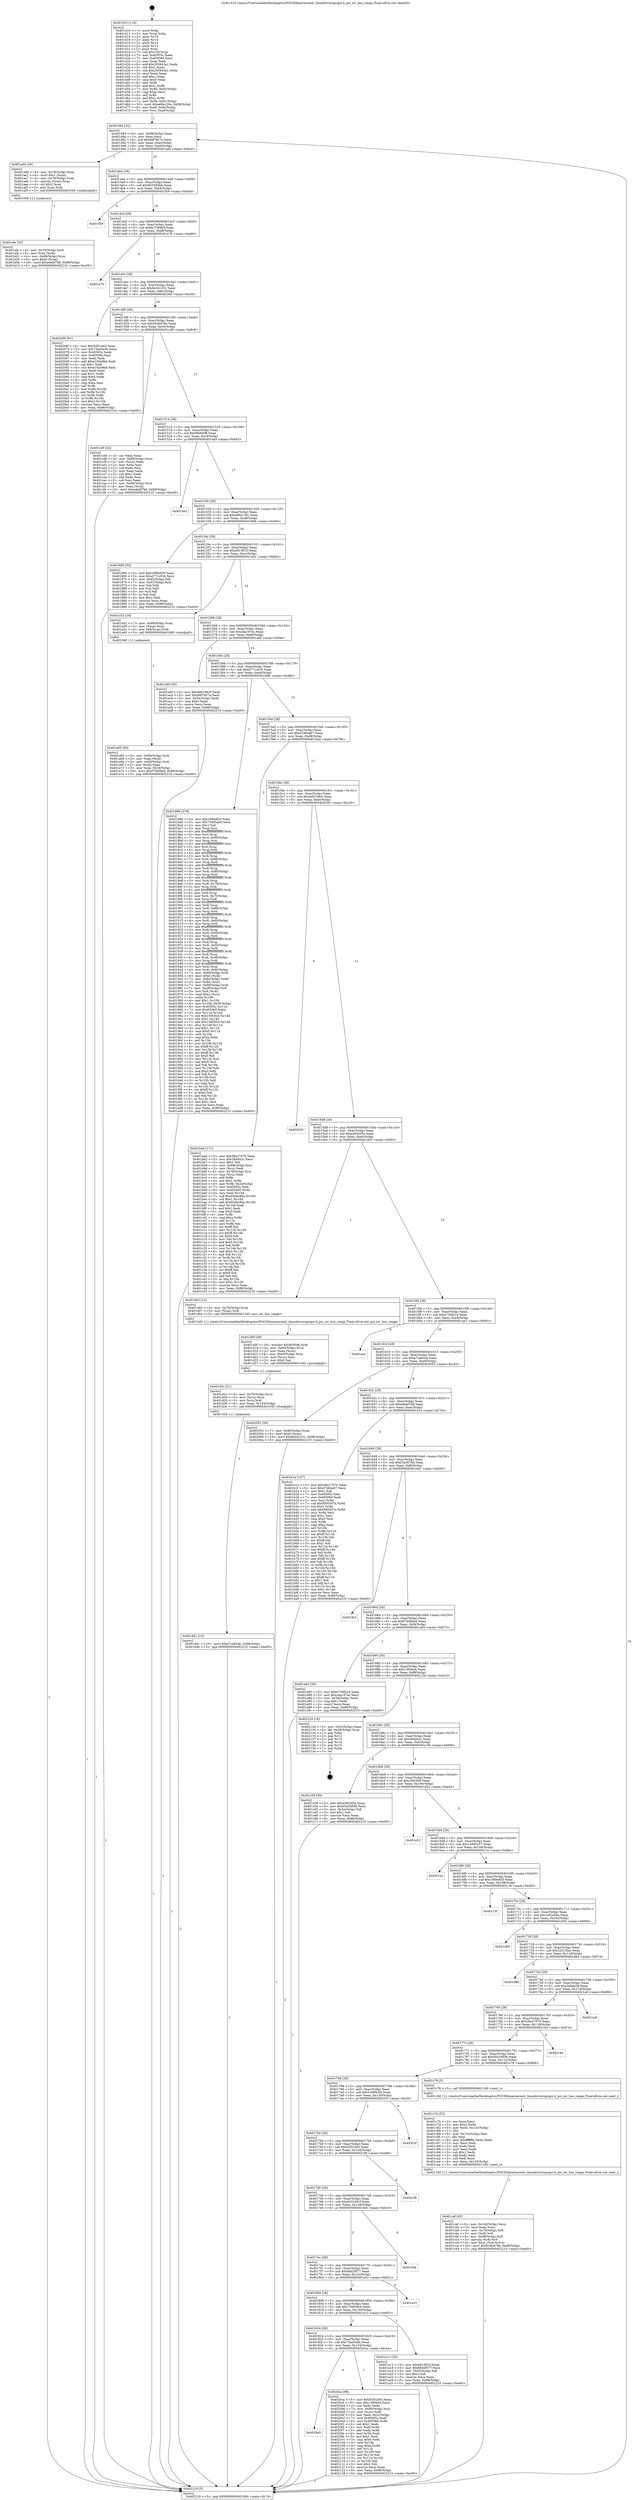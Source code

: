 digraph "0x401410" {
  label = "0x401410 (/mnt/c/Users/mathe/Desktop/tcc/POCII/binaries/extr_linuxdriverspcipci.h_pci_iov_bus_range_Final-ollvm.out::main(0))"
  labelloc = "t"
  node[shape=record]

  Entry [label="",width=0.3,height=0.3,shape=circle,fillcolor=black,style=filled]
  "0x401484" [label="{
     0x401484 [32]\l
     | [instrs]\l
     &nbsp;&nbsp;0x401484 \<+6\>: mov -0x98(%rbp),%eax\l
     &nbsp;&nbsp;0x40148a \<+2\>: mov %eax,%ecx\l
     &nbsp;&nbsp;0x40148c \<+6\>: sub $0x80f78c7a,%ecx\l
     &nbsp;&nbsp;0x401492 \<+6\>: mov %eax,-0xac(%rbp)\l
     &nbsp;&nbsp;0x401498 \<+6\>: mov %ecx,-0xb0(%rbp)\l
     &nbsp;&nbsp;0x40149e \<+6\>: je 0000000000401add \<main+0x6cd\>\l
  }"]
  "0x401add" [label="{
     0x401add [29]\l
     | [instrs]\l
     &nbsp;&nbsp;0x401add \<+4\>: mov -0x78(%rbp),%rax\l
     &nbsp;&nbsp;0x401ae1 \<+6\>: movl $0x1,(%rax)\l
     &nbsp;&nbsp;0x401ae7 \<+4\>: mov -0x78(%rbp),%rax\l
     &nbsp;&nbsp;0x401aeb \<+3\>: movslq (%rax),%rax\l
     &nbsp;&nbsp;0x401aee \<+4\>: shl $0x2,%rax\l
     &nbsp;&nbsp;0x401af2 \<+3\>: mov %rax,%rdi\l
     &nbsp;&nbsp;0x401af5 \<+5\>: call 0000000000401050 \<malloc@plt\>\l
     | [calls]\l
     &nbsp;&nbsp;0x401050 \{1\} (unknown)\l
  }"]
  "0x4014a4" [label="{
     0x4014a4 [28]\l
     | [instrs]\l
     &nbsp;&nbsp;0x4014a4 \<+5\>: jmp 00000000004014a9 \<main+0x99\>\l
     &nbsp;&nbsp;0x4014a9 \<+6\>: mov -0xac(%rbp),%eax\l
     &nbsp;&nbsp;0x4014af \<+5\>: sub $0x853493bb,%eax\l
     &nbsp;&nbsp;0x4014b4 \<+6\>: mov %eax,-0xb4(%rbp)\l
     &nbsp;&nbsp;0x4014ba \<+6\>: je 0000000000401f59 \<main+0xb49\>\l
  }"]
  Exit [label="",width=0.3,height=0.3,shape=circle,fillcolor=black,style=filled,peripheries=2]
  "0x401f59" [label="{
     0x401f59\l
  }", style=dashed]
  "0x4014c0" [label="{
     0x4014c0 [28]\l
     | [instrs]\l
     &nbsp;&nbsp;0x4014c0 \<+5\>: jmp 00000000004014c5 \<main+0xb5\>\l
     &nbsp;&nbsp;0x4014c5 \<+6\>: mov -0xac(%rbp),%eax\l
     &nbsp;&nbsp;0x4014cb \<+5\>: sub $0x8c7384b6,%eax\l
     &nbsp;&nbsp;0x4014d0 \<+6\>: mov %eax,-0xb8(%rbp)\l
     &nbsp;&nbsp;0x4014d6 \<+6\>: je 0000000000401e70 \<main+0xa60\>\l
  }"]
  "0x401840" [label="{
     0x401840\l
  }", style=dashed]
  "0x401e70" [label="{
     0x401e70\l
  }", style=dashed]
  "0x4014dc" [label="{
     0x4014dc [28]\l
     | [instrs]\l
     &nbsp;&nbsp;0x4014dc \<+5\>: jmp 00000000004014e1 \<main+0xd1\>\l
     &nbsp;&nbsp;0x4014e1 \<+6\>: mov -0xac(%rbp),%eax\l
     &nbsp;&nbsp;0x4014e7 \<+5\>: sub $0x8e341231,%eax\l
     &nbsp;&nbsp;0x4014ec \<+6\>: mov %eax,-0xbc(%rbp)\l
     &nbsp;&nbsp;0x4014f2 \<+6\>: je 000000000040206f \<main+0xc5f\>\l
  }"]
  "0x4020ca" [label="{
     0x4020ca [99]\l
     | [instrs]\l
     &nbsp;&nbsp;0x4020ca \<+5\>: mov $0x5cf31b63,%eax\l
     &nbsp;&nbsp;0x4020cf \<+5\>: mov $0x1300ee4,%ecx\l
     &nbsp;&nbsp;0x4020d4 \<+2\>: xor %edx,%edx\l
     &nbsp;&nbsp;0x4020d6 \<+7\>: mov -0x90(%rbp),%rsi\l
     &nbsp;&nbsp;0x4020dd \<+2\>: mov (%rsi),%edi\l
     &nbsp;&nbsp;0x4020df \<+3\>: mov %edi,-0x2c(%rbp)\l
     &nbsp;&nbsp;0x4020e2 \<+7\>: mov 0x40505c,%edi\l
     &nbsp;&nbsp;0x4020e9 \<+8\>: mov 0x405060,%r8d\l
     &nbsp;&nbsp;0x4020f1 \<+3\>: sub $0x1,%edx\l
     &nbsp;&nbsp;0x4020f4 \<+3\>: mov %edi,%r9d\l
     &nbsp;&nbsp;0x4020f7 \<+3\>: add %edx,%r9d\l
     &nbsp;&nbsp;0x4020fa \<+4\>: imul %r9d,%edi\l
     &nbsp;&nbsp;0x4020fe \<+3\>: and $0x1,%edi\l
     &nbsp;&nbsp;0x402101 \<+3\>: cmp $0x0,%edi\l
     &nbsp;&nbsp;0x402104 \<+4\>: sete %r10b\l
     &nbsp;&nbsp;0x402108 \<+4\>: cmp $0xa,%r8d\l
     &nbsp;&nbsp;0x40210c \<+4\>: setl %r11b\l
     &nbsp;&nbsp;0x402110 \<+3\>: mov %r10b,%bl\l
     &nbsp;&nbsp;0x402113 \<+3\>: and %r11b,%bl\l
     &nbsp;&nbsp;0x402116 \<+3\>: xor %r11b,%r10b\l
     &nbsp;&nbsp;0x402119 \<+3\>: or %r10b,%bl\l
     &nbsp;&nbsp;0x40211c \<+3\>: test $0x1,%bl\l
     &nbsp;&nbsp;0x40211f \<+3\>: cmovne %ecx,%eax\l
     &nbsp;&nbsp;0x402122 \<+6\>: mov %eax,-0x98(%rbp)\l
     &nbsp;&nbsp;0x402128 \<+5\>: jmp 0000000000402210 \<main+0xe00\>\l
  }"]
  "0x40206f" [label="{
     0x40206f [91]\l
     | [instrs]\l
     &nbsp;&nbsp;0x40206f \<+5\>: mov $0x5cf31b63,%eax\l
     &nbsp;&nbsp;0x402074 \<+5\>: mov $0x73ae5e4b,%ecx\l
     &nbsp;&nbsp;0x402079 \<+7\>: mov 0x40505c,%edx\l
     &nbsp;&nbsp;0x402080 \<+7\>: mov 0x405060,%esi\l
     &nbsp;&nbsp;0x402087 \<+2\>: mov %edx,%edi\l
     &nbsp;&nbsp;0x402089 \<+6\>: add $0xe192e9bb,%edi\l
     &nbsp;&nbsp;0x40208f \<+3\>: sub $0x1,%edi\l
     &nbsp;&nbsp;0x402092 \<+6\>: sub $0xe192e9bb,%edi\l
     &nbsp;&nbsp;0x402098 \<+3\>: imul %edi,%edx\l
     &nbsp;&nbsp;0x40209b \<+3\>: and $0x1,%edx\l
     &nbsp;&nbsp;0x40209e \<+3\>: cmp $0x0,%edx\l
     &nbsp;&nbsp;0x4020a1 \<+4\>: sete %r8b\l
     &nbsp;&nbsp;0x4020a5 \<+3\>: cmp $0xa,%esi\l
     &nbsp;&nbsp;0x4020a8 \<+4\>: setl %r9b\l
     &nbsp;&nbsp;0x4020ac \<+3\>: mov %r8b,%r10b\l
     &nbsp;&nbsp;0x4020af \<+3\>: and %r9b,%r10b\l
     &nbsp;&nbsp;0x4020b2 \<+3\>: xor %r9b,%r8b\l
     &nbsp;&nbsp;0x4020b5 \<+3\>: or %r8b,%r10b\l
     &nbsp;&nbsp;0x4020b8 \<+4\>: test $0x1,%r10b\l
     &nbsp;&nbsp;0x4020bc \<+3\>: cmovne %ecx,%eax\l
     &nbsp;&nbsp;0x4020bf \<+6\>: mov %eax,-0x98(%rbp)\l
     &nbsp;&nbsp;0x4020c5 \<+5\>: jmp 0000000000402210 \<main+0xe00\>\l
  }"]
  "0x4014f8" [label="{
     0x4014f8 [28]\l
     | [instrs]\l
     &nbsp;&nbsp;0x4014f8 \<+5\>: jmp 00000000004014fd \<main+0xed\>\l
     &nbsp;&nbsp;0x4014fd \<+6\>: mov -0xac(%rbp),%eax\l
     &nbsp;&nbsp;0x401503 \<+5\>: sub $0x934bd78a,%eax\l
     &nbsp;&nbsp;0x401508 \<+6\>: mov %eax,-0xc0(%rbp)\l
     &nbsp;&nbsp;0x40150e \<+6\>: je 0000000000401cd9 \<main+0x8c9\>\l
  }"]
  "0x401d41" [label="{
     0x401d41 [15]\l
     | [instrs]\l
     &nbsp;&nbsp;0x401d41 \<+10\>: movl $0xe7ca63ab,-0x98(%rbp)\l
     &nbsp;&nbsp;0x401d4b \<+5\>: jmp 0000000000402210 \<main+0xe00\>\l
  }"]
  "0x401cd9" [label="{
     0x401cd9 [42]\l
     | [instrs]\l
     &nbsp;&nbsp;0x401cd9 \<+2\>: xor %eax,%eax\l
     &nbsp;&nbsp;0x401cdb \<+4\>: mov -0x68(%rbp),%rcx\l
     &nbsp;&nbsp;0x401cdf \<+2\>: mov (%rcx),%edx\l
     &nbsp;&nbsp;0x401ce1 \<+2\>: mov %eax,%esi\l
     &nbsp;&nbsp;0x401ce3 \<+2\>: sub %edx,%esi\l
     &nbsp;&nbsp;0x401ce5 \<+2\>: mov %eax,%edx\l
     &nbsp;&nbsp;0x401ce7 \<+3\>: sub $0x1,%edx\l
     &nbsp;&nbsp;0x401cea \<+2\>: add %edx,%esi\l
     &nbsp;&nbsp;0x401cec \<+2\>: sub %esi,%eax\l
     &nbsp;&nbsp;0x401cee \<+4\>: mov -0x68(%rbp),%rcx\l
     &nbsp;&nbsp;0x401cf2 \<+2\>: mov %eax,(%rcx)\l
     &nbsp;&nbsp;0x401cf4 \<+10\>: movl $0xedebf7b6,-0x98(%rbp)\l
     &nbsp;&nbsp;0x401cfe \<+5\>: jmp 0000000000402210 \<main+0xe00\>\l
  }"]
  "0x401514" [label="{
     0x401514 [28]\l
     | [instrs]\l
     &nbsp;&nbsp;0x401514 \<+5\>: jmp 0000000000401519 \<main+0x109\>\l
     &nbsp;&nbsp;0x401519 \<+6\>: mov -0xac(%rbp),%eax\l
     &nbsp;&nbsp;0x40151f \<+5\>: sub $0x9f48a0ff,%eax\l
     &nbsp;&nbsp;0x401524 \<+6\>: mov %eax,-0xc4(%rbp)\l
     &nbsp;&nbsp;0x40152a \<+6\>: je 0000000000401de3 \<main+0x9d3\>\l
  }"]
  "0x401d2c" [label="{
     0x401d2c [21]\l
     | [instrs]\l
     &nbsp;&nbsp;0x401d2c \<+4\>: mov -0x70(%rbp),%rcx\l
     &nbsp;&nbsp;0x401d30 \<+3\>: mov (%rcx),%rcx\l
     &nbsp;&nbsp;0x401d33 \<+3\>: mov %rcx,%rdi\l
     &nbsp;&nbsp;0x401d36 \<+6\>: mov %eax,-0x144(%rbp)\l
     &nbsp;&nbsp;0x401d3c \<+5\>: call 0000000000401030 \<free@plt\>\l
     | [calls]\l
     &nbsp;&nbsp;0x401030 \{1\} (unknown)\l
  }"]
  "0x401de3" [label="{
     0x401de3\l
  }", style=dashed]
  "0x401530" [label="{
     0x401530 [28]\l
     | [instrs]\l
     &nbsp;&nbsp;0x401530 \<+5\>: jmp 0000000000401535 \<main+0x125\>\l
     &nbsp;&nbsp;0x401535 \<+6\>: mov -0xac(%rbp),%eax\l
     &nbsp;&nbsp;0x40153b \<+5\>: sub $0xa69e126c,%eax\l
     &nbsp;&nbsp;0x401540 \<+6\>: mov %eax,-0xc8(%rbp)\l
     &nbsp;&nbsp;0x401546 \<+6\>: je 0000000000401866 \<main+0x456\>\l
  }"]
  "0x401d0f" [label="{
     0x401d0f [29]\l
     | [instrs]\l
     &nbsp;&nbsp;0x401d0f \<+10\>: movabs $0x4030d6,%rdi\l
     &nbsp;&nbsp;0x401d19 \<+4\>: mov -0x60(%rbp),%rcx\l
     &nbsp;&nbsp;0x401d1d \<+2\>: mov %eax,(%rcx)\l
     &nbsp;&nbsp;0x401d1f \<+4\>: mov -0x60(%rbp),%rcx\l
     &nbsp;&nbsp;0x401d23 \<+2\>: mov (%rcx),%esi\l
     &nbsp;&nbsp;0x401d25 \<+2\>: mov $0x0,%al\l
     &nbsp;&nbsp;0x401d27 \<+5\>: call 0000000000401040 \<printf@plt\>\l
     | [calls]\l
     &nbsp;&nbsp;0x401040 \{1\} (unknown)\l
  }"]
  "0x401866" [label="{
     0x401866 [53]\l
     | [instrs]\l
     &nbsp;&nbsp;0x401866 \<+5\>: mov $0x16f0e820,%eax\l
     &nbsp;&nbsp;0x40186b \<+5\>: mov $0xd771c816,%ecx\l
     &nbsp;&nbsp;0x401870 \<+6\>: mov -0x92(%rbp),%dl\l
     &nbsp;&nbsp;0x401876 \<+7\>: mov -0x91(%rbp),%sil\l
     &nbsp;&nbsp;0x40187d \<+3\>: mov %dl,%dil\l
     &nbsp;&nbsp;0x401880 \<+3\>: and %sil,%dil\l
     &nbsp;&nbsp;0x401883 \<+3\>: xor %sil,%dl\l
     &nbsp;&nbsp;0x401886 \<+3\>: or %dl,%dil\l
     &nbsp;&nbsp;0x401889 \<+4\>: test $0x1,%dil\l
     &nbsp;&nbsp;0x40188d \<+3\>: cmovne %ecx,%eax\l
     &nbsp;&nbsp;0x401890 \<+6\>: mov %eax,-0x98(%rbp)\l
     &nbsp;&nbsp;0x401896 \<+5\>: jmp 0000000000402210 \<main+0xe00\>\l
  }"]
  "0x40154c" [label="{
     0x40154c [28]\l
     | [instrs]\l
     &nbsp;&nbsp;0x40154c \<+5\>: jmp 0000000000401551 \<main+0x141\>\l
     &nbsp;&nbsp;0x401551 \<+6\>: mov -0xac(%rbp),%eax\l
     &nbsp;&nbsp;0x401557 \<+5\>: sub $0xa913f51f,%eax\l
     &nbsp;&nbsp;0x40155c \<+6\>: mov %eax,-0xcc(%rbp)\l
     &nbsp;&nbsp;0x401562 \<+6\>: je 0000000000401a52 \<main+0x642\>\l
  }"]
  "0x402210" [label="{
     0x402210 [5]\l
     | [instrs]\l
     &nbsp;&nbsp;0x402210 \<+5\>: jmp 0000000000401484 \<main+0x74\>\l
  }"]
  "0x401410" [label="{
     0x401410 [116]\l
     | [instrs]\l
     &nbsp;&nbsp;0x401410 \<+1\>: push %rbp\l
     &nbsp;&nbsp;0x401411 \<+3\>: mov %rsp,%rbp\l
     &nbsp;&nbsp;0x401414 \<+2\>: push %r15\l
     &nbsp;&nbsp;0x401416 \<+2\>: push %r14\l
     &nbsp;&nbsp;0x401418 \<+2\>: push %r13\l
     &nbsp;&nbsp;0x40141a \<+2\>: push %r12\l
     &nbsp;&nbsp;0x40141c \<+1\>: push %rbx\l
     &nbsp;&nbsp;0x40141d \<+7\>: sub $0x158,%rsp\l
     &nbsp;&nbsp;0x401424 \<+7\>: mov 0x40505c,%eax\l
     &nbsp;&nbsp;0x40142b \<+7\>: mov 0x405060,%ecx\l
     &nbsp;&nbsp;0x401432 \<+2\>: mov %eax,%edx\l
     &nbsp;&nbsp;0x401434 \<+6\>: add $0x205843a1,%edx\l
     &nbsp;&nbsp;0x40143a \<+3\>: sub $0x1,%edx\l
     &nbsp;&nbsp;0x40143d \<+6\>: sub $0x205843a1,%edx\l
     &nbsp;&nbsp;0x401443 \<+3\>: imul %edx,%eax\l
     &nbsp;&nbsp;0x401446 \<+3\>: and $0x1,%eax\l
     &nbsp;&nbsp;0x401449 \<+3\>: cmp $0x0,%eax\l
     &nbsp;&nbsp;0x40144c \<+4\>: sete %r8b\l
     &nbsp;&nbsp;0x401450 \<+4\>: and $0x1,%r8b\l
     &nbsp;&nbsp;0x401454 \<+7\>: mov %r8b,-0x92(%rbp)\l
     &nbsp;&nbsp;0x40145b \<+3\>: cmp $0xa,%ecx\l
     &nbsp;&nbsp;0x40145e \<+4\>: setl %r8b\l
     &nbsp;&nbsp;0x401462 \<+4\>: and $0x1,%r8b\l
     &nbsp;&nbsp;0x401466 \<+7\>: mov %r8b,-0x91(%rbp)\l
     &nbsp;&nbsp;0x40146d \<+10\>: movl $0xa69e126c,-0x98(%rbp)\l
     &nbsp;&nbsp;0x401477 \<+6\>: mov %edi,-0x9c(%rbp)\l
     &nbsp;&nbsp;0x40147d \<+7\>: mov %rsi,-0xa8(%rbp)\l
  }"]
  "0x401caf" [label="{
     0x401caf [42]\l
     | [instrs]\l
     &nbsp;&nbsp;0x401caf \<+6\>: mov -0x140(%rbp),%ecx\l
     &nbsp;&nbsp;0x401cb5 \<+3\>: imul %eax,%ecx\l
     &nbsp;&nbsp;0x401cb8 \<+4\>: mov -0x70(%rbp),%r8\l
     &nbsp;&nbsp;0x401cbc \<+3\>: mov (%r8),%r8\l
     &nbsp;&nbsp;0x401cbf \<+4\>: mov -0x68(%rbp),%r9\l
     &nbsp;&nbsp;0x401cc3 \<+3\>: movslq (%r9),%r9\l
     &nbsp;&nbsp;0x401cc6 \<+4\>: mov %ecx,(%r8,%r9,4)\l
     &nbsp;&nbsp;0x401cca \<+10\>: movl $0x934bd78a,-0x98(%rbp)\l
     &nbsp;&nbsp;0x401cd4 \<+5\>: jmp 0000000000402210 \<main+0xe00\>\l
  }"]
  "0x401a52" [label="{
     0x401a52 [19]\l
     | [instrs]\l
     &nbsp;&nbsp;0x401a52 \<+7\>: mov -0x88(%rbp),%rax\l
     &nbsp;&nbsp;0x401a59 \<+3\>: mov (%rax),%rax\l
     &nbsp;&nbsp;0x401a5c \<+4\>: mov 0x8(%rax),%rdi\l
     &nbsp;&nbsp;0x401a60 \<+5\>: call 0000000000401060 \<atoi@plt\>\l
     | [calls]\l
     &nbsp;&nbsp;0x401060 \{1\} (unknown)\l
  }"]
  "0x401568" [label="{
     0x401568 [28]\l
     | [instrs]\l
     &nbsp;&nbsp;0x401568 \<+5\>: jmp 000000000040156d \<main+0x15d\>\l
     &nbsp;&nbsp;0x40156d \<+6\>: mov -0xac(%rbp),%eax\l
     &nbsp;&nbsp;0x401573 \<+5\>: sub $0xcda197ec,%eax\l
     &nbsp;&nbsp;0x401578 \<+6\>: mov %eax,-0xd0(%rbp)\l
     &nbsp;&nbsp;0x40157e \<+6\>: je 0000000000401abf \<main+0x6af\>\l
  }"]
  "0x401c7b" [label="{
     0x401c7b [52]\l
     | [instrs]\l
     &nbsp;&nbsp;0x401c7b \<+2\>: xor %ecx,%ecx\l
     &nbsp;&nbsp;0x401c7d \<+5\>: mov $0x2,%edx\l
     &nbsp;&nbsp;0x401c82 \<+6\>: mov %edx,-0x13c(%rbp)\l
     &nbsp;&nbsp;0x401c88 \<+1\>: cltd\l
     &nbsp;&nbsp;0x401c89 \<+6\>: mov -0x13c(%rbp),%esi\l
     &nbsp;&nbsp;0x401c8f \<+2\>: idiv %esi\l
     &nbsp;&nbsp;0x401c91 \<+6\>: imul $0xfffffffe,%edx,%edx\l
     &nbsp;&nbsp;0x401c97 \<+2\>: mov %ecx,%edi\l
     &nbsp;&nbsp;0x401c99 \<+2\>: sub %edx,%edi\l
     &nbsp;&nbsp;0x401c9b \<+2\>: mov %ecx,%edx\l
     &nbsp;&nbsp;0x401c9d \<+3\>: sub $0x1,%edx\l
     &nbsp;&nbsp;0x401ca0 \<+2\>: add %edx,%edi\l
     &nbsp;&nbsp;0x401ca2 \<+2\>: sub %edi,%ecx\l
     &nbsp;&nbsp;0x401ca4 \<+6\>: mov %ecx,-0x140(%rbp)\l
     &nbsp;&nbsp;0x401caa \<+5\>: call 0000000000401160 \<next_i\>\l
     | [calls]\l
     &nbsp;&nbsp;0x401160 \{1\} (/mnt/c/Users/mathe/Desktop/tcc/POCII/binaries/extr_linuxdriverspcipci.h_pci_iov_bus_range_Final-ollvm.out::next_i)\l
  }"]
  "0x401abf" [label="{
     0x401abf [30]\l
     | [instrs]\l
     &nbsp;&nbsp;0x401abf \<+5\>: mov $0xde8138c0,%eax\l
     &nbsp;&nbsp;0x401ac4 \<+5\>: mov $0x80f78c7a,%ecx\l
     &nbsp;&nbsp;0x401ac9 \<+3\>: mov -0x34(%rbp),%edx\l
     &nbsp;&nbsp;0x401acc \<+3\>: cmp $0x0,%edx\l
     &nbsp;&nbsp;0x401acf \<+3\>: cmove %ecx,%eax\l
     &nbsp;&nbsp;0x401ad2 \<+6\>: mov %eax,-0x98(%rbp)\l
     &nbsp;&nbsp;0x401ad8 \<+5\>: jmp 0000000000402210 \<main+0xe00\>\l
  }"]
  "0x401584" [label="{
     0x401584 [28]\l
     | [instrs]\l
     &nbsp;&nbsp;0x401584 \<+5\>: jmp 0000000000401589 \<main+0x179\>\l
     &nbsp;&nbsp;0x401589 \<+6\>: mov -0xac(%rbp),%eax\l
     &nbsp;&nbsp;0x40158f \<+5\>: sub $0xd771c816,%eax\l
     &nbsp;&nbsp;0x401594 \<+6\>: mov %eax,-0xd4(%rbp)\l
     &nbsp;&nbsp;0x40159a \<+6\>: je 000000000040189b \<main+0x48b\>\l
  }"]
  "0x401afa" [label="{
     0x401afa [32]\l
     | [instrs]\l
     &nbsp;&nbsp;0x401afa \<+4\>: mov -0x70(%rbp),%rdi\l
     &nbsp;&nbsp;0x401afe \<+3\>: mov %rax,(%rdi)\l
     &nbsp;&nbsp;0x401b01 \<+4\>: mov -0x68(%rbp),%rax\l
     &nbsp;&nbsp;0x401b05 \<+6\>: movl $0x0,(%rax)\l
     &nbsp;&nbsp;0x401b0b \<+10\>: movl $0xedebf7b6,-0x98(%rbp)\l
     &nbsp;&nbsp;0x401b15 \<+5\>: jmp 0000000000402210 \<main+0xe00\>\l
  }"]
  "0x40189b" [label="{
     0x40189b [376]\l
     | [instrs]\l
     &nbsp;&nbsp;0x40189b \<+5\>: mov $0x16f0e820,%eax\l
     &nbsp;&nbsp;0x4018a0 \<+5\>: mov $0x73495dc6,%ecx\l
     &nbsp;&nbsp;0x4018a5 \<+2\>: mov $0x1,%dl\l
     &nbsp;&nbsp;0x4018a7 \<+3\>: mov %rsp,%rsi\l
     &nbsp;&nbsp;0x4018aa \<+4\>: add $0xfffffffffffffff0,%rsi\l
     &nbsp;&nbsp;0x4018ae \<+3\>: mov %rsi,%rsp\l
     &nbsp;&nbsp;0x4018b1 \<+7\>: mov %rsi,-0x90(%rbp)\l
     &nbsp;&nbsp;0x4018b8 \<+3\>: mov %rsp,%rsi\l
     &nbsp;&nbsp;0x4018bb \<+4\>: add $0xfffffffffffffff0,%rsi\l
     &nbsp;&nbsp;0x4018bf \<+3\>: mov %rsi,%rsp\l
     &nbsp;&nbsp;0x4018c2 \<+3\>: mov %rsp,%rdi\l
     &nbsp;&nbsp;0x4018c5 \<+4\>: add $0xfffffffffffffff0,%rdi\l
     &nbsp;&nbsp;0x4018c9 \<+3\>: mov %rdi,%rsp\l
     &nbsp;&nbsp;0x4018cc \<+7\>: mov %rdi,-0x88(%rbp)\l
     &nbsp;&nbsp;0x4018d3 \<+3\>: mov %rsp,%rdi\l
     &nbsp;&nbsp;0x4018d6 \<+4\>: add $0xfffffffffffffff0,%rdi\l
     &nbsp;&nbsp;0x4018da \<+3\>: mov %rdi,%rsp\l
     &nbsp;&nbsp;0x4018dd \<+4\>: mov %rdi,-0x80(%rbp)\l
     &nbsp;&nbsp;0x4018e1 \<+3\>: mov %rsp,%rdi\l
     &nbsp;&nbsp;0x4018e4 \<+4\>: add $0xfffffffffffffff0,%rdi\l
     &nbsp;&nbsp;0x4018e8 \<+3\>: mov %rdi,%rsp\l
     &nbsp;&nbsp;0x4018eb \<+4\>: mov %rdi,-0x78(%rbp)\l
     &nbsp;&nbsp;0x4018ef \<+3\>: mov %rsp,%rdi\l
     &nbsp;&nbsp;0x4018f2 \<+4\>: add $0xfffffffffffffff0,%rdi\l
     &nbsp;&nbsp;0x4018f6 \<+3\>: mov %rdi,%rsp\l
     &nbsp;&nbsp;0x4018f9 \<+4\>: mov %rdi,-0x70(%rbp)\l
     &nbsp;&nbsp;0x4018fd \<+3\>: mov %rsp,%rdi\l
     &nbsp;&nbsp;0x401900 \<+4\>: add $0xfffffffffffffff0,%rdi\l
     &nbsp;&nbsp;0x401904 \<+3\>: mov %rdi,%rsp\l
     &nbsp;&nbsp;0x401907 \<+4\>: mov %rdi,-0x68(%rbp)\l
     &nbsp;&nbsp;0x40190b \<+3\>: mov %rsp,%rdi\l
     &nbsp;&nbsp;0x40190e \<+4\>: add $0xfffffffffffffff0,%rdi\l
     &nbsp;&nbsp;0x401912 \<+3\>: mov %rdi,%rsp\l
     &nbsp;&nbsp;0x401915 \<+4\>: mov %rdi,-0x60(%rbp)\l
     &nbsp;&nbsp;0x401919 \<+3\>: mov %rsp,%rdi\l
     &nbsp;&nbsp;0x40191c \<+4\>: add $0xfffffffffffffff0,%rdi\l
     &nbsp;&nbsp;0x401920 \<+3\>: mov %rdi,%rsp\l
     &nbsp;&nbsp;0x401923 \<+4\>: mov %rdi,-0x58(%rbp)\l
     &nbsp;&nbsp;0x401927 \<+3\>: mov %rsp,%rdi\l
     &nbsp;&nbsp;0x40192a \<+4\>: add $0xfffffffffffffff0,%rdi\l
     &nbsp;&nbsp;0x40192e \<+3\>: mov %rdi,%rsp\l
     &nbsp;&nbsp;0x401931 \<+4\>: mov %rdi,-0x50(%rbp)\l
     &nbsp;&nbsp;0x401935 \<+3\>: mov %rsp,%rdi\l
     &nbsp;&nbsp;0x401938 \<+4\>: add $0xfffffffffffffff0,%rdi\l
     &nbsp;&nbsp;0x40193c \<+3\>: mov %rdi,%rsp\l
     &nbsp;&nbsp;0x40193f \<+4\>: mov %rdi,-0x48(%rbp)\l
     &nbsp;&nbsp;0x401943 \<+3\>: mov %rsp,%rdi\l
     &nbsp;&nbsp;0x401946 \<+4\>: add $0xfffffffffffffff0,%rdi\l
     &nbsp;&nbsp;0x40194a \<+3\>: mov %rdi,%rsp\l
     &nbsp;&nbsp;0x40194d \<+4\>: mov %rdi,-0x40(%rbp)\l
     &nbsp;&nbsp;0x401951 \<+7\>: mov -0x90(%rbp),%rdi\l
     &nbsp;&nbsp;0x401958 \<+6\>: movl $0x0,(%rdi)\l
     &nbsp;&nbsp;0x40195e \<+7\>: mov -0x9c(%rbp),%r8d\l
     &nbsp;&nbsp;0x401965 \<+3\>: mov %r8d,(%rsi)\l
     &nbsp;&nbsp;0x401968 \<+7\>: mov -0x88(%rbp),%rdi\l
     &nbsp;&nbsp;0x40196f \<+7\>: mov -0xa8(%rbp),%r9\l
     &nbsp;&nbsp;0x401976 \<+3\>: mov %r9,(%rdi)\l
     &nbsp;&nbsp;0x401979 \<+3\>: cmpl $0x2,(%rsi)\l
     &nbsp;&nbsp;0x40197c \<+4\>: setne %r10b\l
     &nbsp;&nbsp;0x401980 \<+4\>: and $0x1,%r10b\l
     &nbsp;&nbsp;0x401984 \<+4\>: mov %r10b,-0x35(%rbp)\l
     &nbsp;&nbsp;0x401988 \<+8\>: mov 0x40505c,%r11d\l
     &nbsp;&nbsp;0x401990 \<+7\>: mov 0x405060,%ebx\l
     &nbsp;&nbsp;0x401997 \<+3\>: mov %r11d,%r14d\l
     &nbsp;&nbsp;0x40199a \<+7\>: sub $0x150f2fc5,%r14d\l
     &nbsp;&nbsp;0x4019a1 \<+4\>: sub $0x1,%r14d\l
     &nbsp;&nbsp;0x4019a5 \<+7\>: add $0x150f2fc5,%r14d\l
     &nbsp;&nbsp;0x4019ac \<+4\>: imul %r14d,%r11d\l
     &nbsp;&nbsp;0x4019b0 \<+4\>: and $0x1,%r11d\l
     &nbsp;&nbsp;0x4019b4 \<+4\>: cmp $0x0,%r11d\l
     &nbsp;&nbsp;0x4019b8 \<+4\>: sete %r10b\l
     &nbsp;&nbsp;0x4019bc \<+3\>: cmp $0xa,%ebx\l
     &nbsp;&nbsp;0x4019bf \<+4\>: setl %r15b\l
     &nbsp;&nbsp;0x4019c3 \<+3\>: mov %r10b,%r12b\l
     &nbsp;&nbsp;0x4019c6 \<+4\>: xor $0xff,%r12b\l
     &nbsp;&nbsp;0x4019ca \<+3\>: mov %r15b,%r13b\l
     &nbsp;&nbsp;0x4019cd \<+4\>: xor $0xff,%r13b\l
     &nbsp;&nbsp;0x4019d1 \<+3\>: xor $0x0,%dl\l
     &nbsp;&nbsp;0x4019d4 \<+3\>: mov %r12b,%sil\l
     &nbsp;&nbsp;0x4019d7 \<+4\>: and $0x0,%sil\l
     &nbsp;&nbsp;0x4019db \<+3\>: and %dl,%r10b\l
     &nbsp;&nbsp;0x4019de \<+3\>: mov %r13b,%dil\l
     &nbsp;&nbsp;0x4019e1 \<+4\>: and $0x0,%dil\l
     &nbsp;&nbsp;0x4019e5 \<+3\>: and %dl,%r15b\l
     &nbsp;&nbsp;0x4019e8 \<+3\>: or %r10b,%sil\l
     &nbsp;&nbsp;0x4019eb \<+3\>: or %r15b,%dil\l
     &nbsp;&nbsp;0x4019ee \<+3\>: xor %dil,%sil\l
     &nbsp;&nbsp;0x4019f1 \<+3\>: or %r13b,%r12b\l
     &nbsp;&nbsp;0x4019f4 \<+4\>: xor $0xff,%r12b\l
     &nbsp;&nbsp;0x4019f8 \<+3\>: or $0x0,%dl\l
     &nbsp;&nbsp;0x4019fb \<+3\>: and %dl,%r12b\l
     &nbsp;&nbsp;0x4019fe \<+3\>: or %r12b,%sil\l
     &nbsp;&nbsp;0x401a01 \<+4\>: test $0x1,%sil\l
     &nbsp;&nbsp;0x401a05 \<+3\>: cmovne %ecx,%eax\l
     &nbsp;&nbsp;0x401a08 \<+6\>: mov %eax,-0x98(%rbp)\l
     &nbsp;&nbsp;0x401a0e \<+5\>: jmp 0000000000402210 \<main+0xe00\>\l
  }"]
  "0x4015a0" [label="{
     0x4015a0 [28]\l
     | [instrs]\l
     &nbsp;&nbsp;0x4015a0 \<+5\>: jmp 00000000004015a5 \<main+0x195\>\l
     &nbsp;&nbsp;0x4015a5 \<+6\>: mov -0xac(%rbp),%eax\l
     &nbsp;&nbsp;0x4015ab \<+5\>: sub $0xd7d64a87,%eax\l
     &nbsp;&nbsp;0x4015b0 \<+6\>: mov %eax,-0xd8(%rbp)\l
     &nbsp;&nbsp;0x4015b6 \<+6\>: je 0000000000401bad \<main+0x79d\>\l
  }"]
  "0x401a65" [label="{
     0x401a65 [30]\l
     | [instrs]\l
     &nbsp;&nbsp;0x401a65 \<+4\>: mov -0x80(%rbp),%rdi\l
     &nbsp;&nbsp;0x401a69 \<+2\>: mov %eax,(%rdi)\l
     &nbsp;&nbsp;0x401a6b \<+4\>: mov -0x80(%rbp),%rdi\l
     &nbsp;&nbsp;0x401a6f \<+2\>: mov (%rdi),%eax\l
     &nbsp;&nbsp;0x401a71 \<+3\>: mov %eax,-0x34(%rbp)\l
     &nbsp;&nbsp;0x401a74 \<+10\>: movl $0xf7d06bed,-0x98(%rbp)\l
     &nbsp;&nbsp;0x401a7e \<+5\>: jmp 0000000000402210 \<main+0xe00\>\l
  }"]
  "0x401824" [label="{
     0x401824 [28]\l
     | [instrs]\l
     &nbsp;&nbsp;0x401824 \<+5\>: jmp 0000000000401829 \<main+0x419\>\l
     &nbsp;&nbsp;0x401829 \<+6\>: mov -0xac(%rbp),%eax\l
     &nbsp;&nbsp;0x40182f \<+5\>: sub $0x73ae5e4b,%eax\l
     &nbsp;&nbsp;0x401834 \<+6\>: mov %eax,-0x134(%rbp)\l
     &nbsp;&nbsp;0x40183a \<+6\>: je 00000000004020ca \<main+0xcba\>\l
  }"]
  "0x401bad" [label="{
     0x401bad [171]\l
     | [instrs]\l
     &nbsp;&nbsp;0x401bad \<+5\>: mov $0x38e27070,%eax\l
     &nbsp;&nbsp;0x401bb2 \<+5\>: mov $0x384d42c,%ecx\l
     &nbsp;&nbsp;0x401bb7 \<+2\>: mov $0x1,%dl\l
     &nbsp;&nbsp;0x401bb9 \<+4\>: mov -0x68(%rbp),%rsi\l
     &nbsp;&nbsp;0x401bbd \<+2\>: mov (%rsi),%edi\l
     &nbsp;&nbsp;0x401bbf \<+4\>: mov -0x78(%rbp),%rsi\l
     &nbsp;&nbsp;0x401bc3 \<+2\>: cmp (%rsi),%edi\l
     &nbsp;&nbsp;0x401bc5 \<+4\>: setl %r8b\l
     &nbsp;&nbsp;0x401bc9 \<+4\>: and $0x1,%r8b\l
     &nbsp;&nbsp;0x401bcd \<+4\>: mov %r8b,-0x2e(%rbp)\l
     &nbsp;&nbsp;0x401bd1 \<+7\>: mov 0x40505c,%edi\l
     &nbsp;&nbsp;0x401bd8 \<+8\>: mov 0x405060,%r9d\l
     &nbsp;&nbsp;0x401be0 \<+3\>: mov %edi,%r10d\l
     &nbsp;&nbsp;0x401be3 \<+7\>: sub $0x93dec80a,%r10d\l
     &nbsp;&nbsp;0x401bea \<+4\>: sub $0x1,%r10d\l
     &nbsp;&nbsp;0x401bee \<+7\>: add $0x93dec80a,%r10d\l
     &nbsp;&nbsp;0x401bf5 \<+4\>: imul %r10d,%edi\l
     &nbsp;&nbsp;0x401bf9 \<+3\>: and $0x1,%edi\l
     &nbsp;&nbsp;0x401bfc \<+3\>: cmp $0x0,%edi\l
     &nbsp;&nbsp;0x401bff \<+4\>: sete %r8b\l
     &nbsp;&nbsp;0x401c03 \<+4\>: cmp $0xa,%r9d\l
     &nbsp;&nbsp;0x401c07 \<+4\>: setl %r11b\l
     &nbsp;&nbsp;0x401c0b \<+3\>: mov %r8b,%bl\l
     &nbsp;&nbsp;0x401c0e \<+3\>: xor $0xff,%bl\l
     &nbsp;&nbsp;0x401c11 \<+3\>: mov %r11b,%r14b\l
     &nbsp;&nbsp;0x401c14 \<+4\>: xor $0xff,%r14b\l
     &nbsp;&nbsp;0x401c18 \<+3\>: xor $0x0,%dl\l
     &nbsp;&nbsp;0x401c1b \<+3\>: mov %bl,%r15b\l
     &nbsp;&nbsp;0x401c1e \<+4\>: and $0x0,%r15b\l
     &nbsp;&nbsp;0x401c22 \<+3\>: and %dl,%r8b\l
     &nbsp;&nbsp;0x401c25 \<+3\>: mov %r14b,%r12b\l
     &nbsp;&nbsp;0x401c28 \<+4\>: and $0x0,%r12b\l
     &nbsp;&nbsp;0x401c2c \<+3\>: and %dl,%r11b\l
     &nbsp;&nbsp;0x401c2f \<+3\>: or %r8b,%r15b\l
     &nbsp;&nbsp;0x401c32 \<+3\>: or %r11b,%r12b\l
     &nbsp;&nbsp;0x401c35 \<+3\>: xor %r12b,%r15b\l
     &nbsp;&nbsp;0x401c38 \<+3\>: or %r14b,%bl\l
     &nbsp;&nbsp;0x401c3b \<+3\>: xor $0xff,%bl\l
     &nbsp;&nbsp;0x401c3e \<+3\>: or $0x0,%dl\l
     &nbsp;&nbsp;0x401c41 \<+2\>: and %dl,%bl\l
     &nbsp;&nbsp;0x401c43 \<+3\>: or %bl,%r15b\l
     &nbsp;&nbsp;0x401c46 \<+4\>: test $0x1,%r15b\l
     &nbsp;&nbsp;0x401c4a \<+3\>: cmovne %ecx,%eax\l
     &nbsp;&nbsp;0x401c4d \<+6\>: mov %eax,-0x98(%rbp)\l
     &nbsp;&nbsp;0x401c53 \<+5\>: jmp 0000000000402210 \<main+0xe00\>\l
  }"]
  "0x4015bc" [label="{
     0x4015bc [28]\l
     | [instrs]\l
     &nbsp;&nbsp;0x4015bc \<+5\>: jmp 00000000004015c1 \<main+0x1b1\>\l
     &nbsp;&nbsp;0x4015c1 \<+6\>: mov -0xac(%rbp),%eax\l
     &nbsp;&nbsp;0x4015c7 \<+5\>: sub $0xde8138c0,%eax\l
     &nbsp;&nbsp;0x4015cc \<+6\>: mov %eax,-0xdc(%rbp)\l
     &nbsp;&nbsp;0x4015d2 \<+6\>: je 0000000000402030 \<main+0xc20\>\l
  }"]
  "0x401a13" [label="{
     0x401a13 [30]\l
     | [instrs]\l
     &nbsp;&nbsp;0x401a13 \<+5\>: mov $0xa913f51f,%eax\l
     &nbsp;&nbsp;0x401a18 \<+5\>: mov $0x66d2f077,%ecx\l
     &nbsp;&nbsp;0x401a1d \<+3\>: mov -0x35(%rbp),%dl\l
     &nbsp;&nbsp;0x401a20 \<+3\>: test $0x1,%dl\l
     &nbsp;&nbsp;0x401a23 \<+3\>: cmovne %ecx,%eax\l
     &nbsp;&nbsp;0x401a26 \<+6\>: mov %eax,-0x98(%rbp)\l
     &nbsp;&nbsp;0x401a2c \<+5\>: jmp 0000000000402210 \<main+0xe00\>\l
  }"]
  "0x402030" [label="{
     0x402030\l
  }", style=dashed]
  "0x4015d8" [label="{
     0x4015d8 [28]\l
     | [instrs]\l
     &nbsp;&nbsp;0x4015d8 \<+5\>: jmp 00000000004015dd \<main+0x1cd\>\l
     &nbsp;&nbsp;0x4015dd \<+6\>: mov -0xac(%rbp),%eax\l
     &nbsp;&nbsp;0x4015e3 \<+5\>: sub $0xe2942f3a,%eax\l
     &nbsp;&nbsp;0x4015e8 \<+6\>: mov %eax,-0xe0(%rbp)\l
     &nbsp;&nbsp;0x4015ee \<+6\>: je 0000000000401d03 \<main+0x8f3\>\l
  }"]
  "0x401808" [label="{
     0x401808 [28]\l
     | [instrs]\l
     &nbsp;&nbsp;0x401808 \<+5\>: jmp 000000000040180d \<main+0x3fd\>\l
     &nbsp;&nbsp;0x40180d \<+6\>: mov -0xac(%rbp),%eax\l
     &nbsp;&nbsp;0x401813 \<+5\>: sub $0x73495dc6,%eax\l
     &nbsp;&nbsp;0x401818 \<+6\>: mov %eax,-0x130(%rbp)\l
     &nbsp;&nbsp;0x40181e \<+6\>: je 0000000000401a13 \<main+0x603\>\l
  }"]
  "0x401d03" [label="{
     0x401d03 [12]\l
     | [instrs]\l
     &nbsp;&nbsp;0x401d03 \<+4\>: mov -0x70(%rbp),%rax\l
     &nbsp;&nbsp;0x401d07 \<+3\>: mov (%rax),%rdi\l
     &nbsp;&nbsp;0x401d0a \<+5\>: call 0000000000401240 \<pci_iov_bus_range\>\l
     | [calls]\l
     &nbsp;&nbsp;0x401240 \{1\} (/mnt/c/Users/mathe/Desktop/tcc/POCII/binaries/extr_linuxdriverspcipci.h_pci_iov_bus_range_Final-ollvm.out::pci_iov_bus_range)\l
  }"]
  "0x4015f4" [label="{
     0x4015f4 [28]\l
     | [instrs]\l
     &nbsp;&nbsp;0x4015f4 \<+5\>: jmp 00000000004015f9 \<main+0x1e9\>\l
     &nbsp;&nbsp;0x4015f9 \<+6\>: mov -0xac(%rbp),%eax\l
     &nbsp;&nbsp;0x4015ff \<+5\>: sub $0xe73fdb1d,%eax\l
     &nbsp;&nbsp;0x401604 \<+6\>: mov %eax,-0xe4(%rbp)\l
     &nbsp;&nbsp;0x40160a \<+6\>: je 0000000000401aa1 \<main+0x691\>\l
  }"]
  "0x401a31" [label="{
     0x401a31\l
  }", style=dashed]
  "0x401aa1" [label="{
     0x401aa1\l
  }", style=dashed]
  "0x401610" [label="{
     0x401610 [28]\l
     | [instrs]\l
     &nbsp;&nbsp;0x401610 \<+5\>: jmp 0000000000401615 \<main+0x205\>\l
     &nbsp;&nbsp;0x401615 \<+6\>: mov -0xac(%rbp),%eax\l
     &nbsp;&nbsp;0x40161b \<+5\>: sub $0xe7ca63ab,%eax\l
     &nbsp;&nbsp;0x401620 \<+6\>: mov %eax,-0xe8(%rbp)\l
     &nbsp;&nbsp;0x401626 \<+6\>: je 0000000000402053 \<main+0xc43\>\l
  }"]
  "0x4017ec" [label="{
     0x4017ec [28]\l
     | [instrs]\l
     &nbsp;&nbsp;0x4017ec \<+5\>: jmp 00000000004017f1 \<main+0x3e1\>\l
     &nbsp;&nbsp;0x4017f1 \<+6\>: mov -0xac(%rbp),%eax\l
     &nbsp;&nbsp;0x4017f7 \<+5\>: sub $0x66d2f077,%eax\l
     &nbsp;&nbsp;0x4017fc \<+6\>: mov %eax,-0x12c(%rbp)\l
     &nbsp;&nbsp;0x401802 \<+6\>: je 0000000000401a31 \<main+0x621\>\l
  }"]
  "0x402053" [label="{
     0x402053 [28]\l
     | [instrs]\l
     &nbsp;&nbsp;0x402053 \<+7\>: mov -0x90(%rbp),%rax\l
     &nbsp;&nbsp;0x40205a \<+6\>: movl $0x0,(%rax)\l
     &nbsp;&nbsp;0x402060 \<+10\>: movl $0x8e341231,-0x98(%rbp)\l
     &nbsp;&nbsp;0x40206a \<+5\>: jmp 0000000000402210 \<main+0xe00\>\l
  }"]
  "0x40162c" [label="{
     0x40162c [28]\l
     | [instrs]\l
     &nbsp;&nbsp;0x40162c \<+5\>: jmp 0000000000401631 \<main+0x221\>\l
     &nbsp;&nbsp;0x401631 \<+6\>: mov -0xac(%rbp),%eax\l
     &nbsp;&nbsp;0x401637 \<+5\>: sub $0xedebf7b6,%eax\l
     &nbsp;&nbsp;0x40163c \<+6\>: mov %eax,-0xec(%rbp)\l
     &nbsp;&nbsp;0x401642 \<+6\>: je 0000000000401b1a \<main+0x70a\>\l
  }"]
  "0x401fd4" [label="{
     0x401fd4\l
  }", style=dashed]
  "0x401b1a" [label="{
     0x401b1a [147]\l
     | [instrs]\l
     &nbsp;&nbsp;0x401b1a \<+5\>: mov $0x38e27070,%eax\l
     &nbsp;&nbsp;0x401b1f \<+5\>: mov $0xd7d64a87,%ecx\l
     &nbsp;&nbsp;0x401b24 \<+2\>: mov $0x1,%dl\l
     &nbsp;&nbsp;0x401b26 \<+7\>: mov 0x40505c,%esi\l
     &nbsp;&nbsp;0x401b2d \<+7\>: mov 0x405060,%edi\l
     &nbsp;&nbsp;0x401b34 \<+3\>: mov %esi,%r8d\l
     &nbsp;&nbsp;0x401b37 \<+7\>: sub $0xf560307a,%r8d\l
     &nbsp;&nbsp;0x401b3e \<+4\>: sub $0x1,%r8d\l
     &nbsp;&nbsp;0x401b42 \<+7\>: add $0xf560307a,%r8d\l
     &nbsp;&nbsp;0x401b49 \<+4\>: imul %r8d,%esi\l
     &nbsp;&nbsp;0x401b4d \<+3\>: and $0x1,%esi\l
     &nbsp;&nbsp;0x401b50 \<+3\>: cmp $0x0,%esi\l
     &nbsp;&nbsp;0x401b53 \<+4\>: sete %r9b\l
     &nbsp;&nbsp;0x401b57 \<+3\>: cmp $0xa,%edi\l
     &nbsp;&nbsp;0x401b5a \<+4\>: setl %r10b\l
     &nbsp;&nbsp;0x401b5e \<+3\>: mov %r9b,%r11b\l
     &nbsp;&nbsp;0x401b61 \<+4\>: xor $0xff,%r11b\l
     &nbsp;&nbsp;0x401b65 \<+3\>: mov %r10b,%bl\l
     &nbsp;&nbsp;0x401b68 \<+3\>: xor $0xff,%bl\l
     &nbsp;&nbsp;0x401b6b \<+3\>: xor $0x1,%dl\l
     &nbsp;&nbsp;0x401b6e \<+3\>: mov %r11b,%r14b\l
     &nbsp;&nbsp;0x401b71 \<+4\>: and $0xff,%r14b\l
     &nbsp;&nbsp;0x401b75 \<+3\>: and %dl,%r9b\l
     &nbsp;&nbsp;0x401b78 \<+3\>: mov %bl,%r15b\l
     &nbsp;&nbsp;0x401b7b \<+4\>: and $0xff,%r15b\l
     &nbsp;&nbsp;0x401b7f \<+3\>: and %dl,%r10b\l
     &nbsp;&nbsp;0x401b82 \<+3\>: or %r9b,%r14b\l
     &nbsp;&nbsp;0x401b85 \<+3\>: or %r10b,%r15b\l
     &nbsp;&nbsp;0x401b88 \<+3\>: xor %r15b,%r14b\l
     &nbsp;&nbsp;0x401b8b \<+3\>: or %bl,%r11b\l
     &nbsp;&nbsp;0x401b8e \<+4\>: xor $0xff,%r11b\l
     &nbsp;&nbsp;0x401b92 \<+3\>: or $0x1,%dl\l
     &nbsp;&nbsp;0x401b95 \<+3\>: and %dl,%r11b\l
     &nbsp;&nbsp;0x401b98 \<+3\>: or %r11b,%r14b\l
     &nbsp;&nbsp;0x401b9b \<+4\>: test $0x1,%r14b\l
     &nbsp;&nbsp;0x401b9f \<+3\>: cmovne %ecx,%eax\l
     &nbsp;&nbsp;0x401ba2 \<+6\>: mov %eax,-0x98(%rbp)\l
     &nbsp;&nbsp;0x401ba8 \<+5\>: jmp 0000000000402210 \<main+0xe00\>\l
  }"]
  "0x401648" [label="{
     0x401648 [28]\l
     | [instrs]\l
     &nbsp;&nbsp;0x401648 \<+5\>: jmp 000000000040164d \<main+0x23d\>\l
     &nbsp;&nbsp;0x40164d \<+6\>: mov -0xac(%rbp),%eax\l
     &nbsp;&nbsp;0x401653 \<+5\>: sub $0xf1d367b9,%eax\l
     &nbsp;&nbsp;0x401658 \<+6\>: mov %eax,-0xf0(%rbp)\l
     &nbsp;&nbsp;0x40165e \<+6\>: je 0000000000401fe3 \<main+0xbd3\>\l
  }"]
  "0x4017d0" [label="{
     0x4017d0 [28]\l
     | [instrs]\l
     &nbsp;&nbsp;0x4017d0 \<+5\>: jmp 00000000004017d5 \<main+0x3c5\>\l
     &nbsp;&nbsp;0x4017d5 \<+6\>: mov -0xac(%rbp),%eax\l
     &nbsp;&nbsp;0x4017db \<+5\>: sub $0x6431b41f,%eax\l
     &nbsp;&nbsp;0x4017e0 \<+6\>: mov %eax,-0x128(%rbp)\l
     &nbsp;&nbsp;0x4017e6 \<+6\>: je 0000000000401fd4 \<main+0xbc4\>\l
  }"]
  "0x401fe3" [label="{
     0x401fe3\l
  }", style=dashed]
  "0x401664" [label="{
     0x401664 [28]\l
     | [instrs]\l
     &nbsp;&nbsp;0x401664 \<+5\>: jmp 0000000000401669 \<main+0x259\>\l
     &nbsp;&nbsp;0x401669 \<+6\>: mov -0xac(%rbp),%eax\l
     &nbsp;&nbsp;0x40166f \<+5\>: sub $0xf7d06bed,%eax\l
     &nbsp;&nbsp;0x401674 \<+6\>: mov %eax,-0xf4(%rbp)\l
     &nbsp;&nbsp;0x40167a \<+6\>: je 0000000000401a83 \<main+0x673\>\l
  }"]
  "0x4021f8" [label="{
     0x4021f8\l
  }", style=dashed]
  "0x401a83" [label="{
     0x401a83 [30]\l
     | [instrs]\l
     &nbsp;&nbsp;0x401a83 \<+5\>: mov $0xe73fdb1d,%eax\l
     &nbsp;&nbsp;0x401a88 \<+5\>: mov $0xcda197ec,%ecx\l
     &nbsp;&nbsp;0x401a8d \<+3\>: mov -0x34(%rbp),%edx\l
     &nbsp;&nbsp;0x401a90 \<+3\>: cmp $0x1,%edx\l
     &nbsp;&nbsp;0x401a93 \<+3\>: cmovl %ecx,%eax\l
     &nbsp;&nbsp;0x401a96 \<+6\>: mov %eax,-0x98(%rbp)\l
     &nbsp;&nbsp;0x401a9c \<+5\>: jmp 0000000000402210 \<main+0xe00\>\l
  }"]
  "0x401680" [label="{
     0x401680 [28]\l
     | [instrs]\l
     &nbsp;&nbsp;0x401680 \<+5\>: jmp 0000000000401685 \<main+0x275\>\l
     &nbsp;&nbsp;0x401685 \<+6\>: mov -0xac(%rbp),%eax\l
     &nbsp;&nbsp;0x40168b \<+5\>: sub $0x1300ee4,%eax\l
     &nbsp;&nbsp;0x401690 \<+6\>: mov %eax,-0xf8(%rbp)\l
     &nbsp;&nbsp;0x401696 \<+6\>: je 000000000040212d \<main+0xd1d\>\l
  }"]
  "0x4017b4" [label="{
     0x4017b4 [28]\l
     | [instrs]\l
     &nbsp;&nbsp;0x4017b4 \<+5\>: jmp 00000000004017b9 \<main+0x3a9\>\l
     &nbsp;&nbsp;0x4017b9 \<+6\>: mov -0xac(%rbp),%eax\l
     &nbsp;&nbsp;0x4017bf \<+5\>: sub $0x5cf31b63,%eax\l
     &nbsp;&nbsp;0x4017c4 \<+6\>: mov %eax,-0x124(%rbp)\l
     &nbsp;&nbsp;0x4017ca \<+6\>: je 00000000004021f8 \<main+0xde8\>\l
  }"]
  "0x40212d" [label="{
     0x40212d [18]\l
     | [instrs]\l
     &nbsp;&nbsp;0x40212d \<+3\>: mov -0x2c(%rbp),%eax\l
     &nbsp;&nbsp;0x402130 \<+4\>: lea -0x28(%rbp),%rsp\l
     &nbsp;&nbsp;0x402134 \<+1\>: pop %rbx\l
     &nbsp;&nbsp;0x402135 \<+2\>: pop %r12\l
     &nbsp;&nbsp;0x402137 \<+2\>: pop %r13\l
     &nbsp;&nbsp;0x402139 \<+2\>: pop %r14\l
     &nbsp;&nbsp;0x40213b \<+2\>: pop %r15\l
     &nbsp;&nbsp;0x40213d \<+1\>: pop %rbp\l
     &nbsp;&nbsp;0x40213e \<+1\>: ret\l
  }"]
  "0x40169c" [label="{
     0x40169c [28]\l
     | [instrs]\l
     &nbsp;&nbsp;0x40169c \<+5\>: jmp 00000000004016a1 \<main+0x291\>\l
     &nbsp;&nbsp;0x4016a1 \<+6\>: mov -0xac(%rbp),%eax\l
     &nbsp;&nbsp;0x4016a7 \<+5\>: sub $0x384d42c,%eax\l
     &nbsp;&nbsp;0x4016ac \<+6\>: mov %eax,-0xfc(%rbp)\l
     &nbsp;&nbsp;0x4016b2 \<+6\>: je 0000000000401c58 \<main+0x848\>\l
  }"]
  "0x40203f" [label="{
     0x40203f\l
  }", style=dashed]
  "0x401c58" [label="{
     0x401c58 [30]\l
     | [instrs]\l
     &nbsp;&nbsp;0x401c58 \<+5\>: mov $0xe2942f3a,%eax\l
     &nbsp;&nbsp;0x401c5d \<+5\>: mov $0x45434650,%ecx\l
     &nbsp;&nbsp;0x401c62 \<+3\>: mov -0x2e(%rbp),%dl\l
     &nbsp;&nbsp;0x401c65 \<+3\>: test $0x1,%dl\l
     &nbsp;&nbsp;0x401c68 \<+3\>: cmovne %ecx,%eax\l
     &nbsp;&nbsp;0x401c6b \<+6\>: mov %eax,-0x98(%rbp)\l
     &nbsp;&nbsp;0x401c71 \<+5\>: jmp 0000000000402210 \<main+0xe00\>\l
  }"]
  "0x4016b8" [label="{
     0x4016b8 [28]\l
     | [instrs]\l
     &nbsp;&nbsp;0x4016b8 \<+5\>: jmp 00000000004016bd \<main+0x2ad\>\l
     &nbsp;&nbsp;0x4016bd \<+6\>: mov -0xac(%rbp),%eax\l
     &nbsp;&nbsp;0x4016c3 \<+5\>: sub $0xc00c908,%eax\l
     &nbsp;&nbsp;0x4016c8 \<+6\>: mov %eax,-0x100(%rbp)\l
     &nbsp;&nbsp;0x4016ce \<+6\>: je 0000000000401e52 \<main+0xa42\>\l
  }"]
  "0x401798" [label="{
     0x401798 [28]\l
     | [instrs]\l
     &nbsp;&nbsp;0x401798 \<+5\>: jmp 000000000040179d \<main+0x38d\>\l
     &nbsp;&nbsp;0x40179d \<+6\>: mov -0xac(%rbp),%eax\l
     &nbsp;&nbsp;0x4017a3 \<+5\>: sub $0x51b89c5e,%eax\l
     &nbsp;&nbsp;0x4017a8 \<+6\>: mov %eax,-0x120(%rbp)\l
     &nbsp;&nbsp;0x4017ae \<+6\>: je 000000000040203f \<main+0xc2f\>\l
  }"]
  "0x401e52" [label="{
     0x401e52\l
  }", style=dashed]
  "0x4016d4" [label="{
     0x4016d4 [28]\l
     | [instrs]\l
     &nbsp;&nbsp;0x4016d4 \<+5\>: jmp 00000000004016d9 \<main+0x2c9\>\l
     &nbsp;&nbsp;0x4016d9 \<+6\>: mov -0xac(%rbp),%eax\l
     &nbsp;&nbsp;0x4016df \<+5\>: sub $0x14500c57,%eax\l
     &nbsp;&nbsp;0x4016e4 \<+6\>: mov %eax,-0x104(%rbp)\l
     &nbsp;&nbsp;0x4016ea \<+6\>: je 00000000004021ce \<main+0xdbe\>\l
  }"]
  "0x401c76" [label="{
     0x401c76 [5]\l
     | [instrs]\l
     &nbsp;&nbsp;0x401c76 \<+5\>: call 0000000000401160 \<next_i\>\l
     | [calls]\l
     &nbsp;&nbsp;0x401160 \{1\} (/mnt/c/Users/mathe/Desktop/tcc/POCII/binaries/extr_linuxdriverspcipci.h_pci_iov_bus_range_Final-ollvm.out::next_i)\l
  }"]
  "0x4021ce" [label="{
     0x4021ce\l
  }", style=dashed]
  "0x4016f0" [label="{
     0x4016f0 [28]\l
     | [instrs]\l
     &nbsp;&nbsp;0x4016f0 \<+5\>: jmp 00000000004016f5 \<main+0x2e5\>\l
     &nbsp;&nbsp;0x4016f5 \<+6\>: mov -0xac(%rbp),%eax\l
     &nbsp;&nbsp;0x4016fb \<+5\>: sub $0x16f0e820,%eax\l
     &nbsp;&nbsp;0x401700 \<+6\>: mov %eax,-0x108(%rbp)\l
     &nbsp;&nbsp;0x401706 \<+6\>: je 000000000040213f \<main+0xd2f\>\l
  }"]
  "0x40177c" [label="{
     0x40177c [28]\l
     | [instrs]\l
     &nbsp;&nbsp;0x40177c \<+5\>: jmp 0000000000401781 \<main+0x371\>\l
     &nbsp;&nbsp;0x401781 \<+6\>: mov -0xac(%rbp),%eax\l
     &nbsp;&nbsp;0x401787 \<+5\>: sub $0x45434650,%eax\l
     &nbsp;&nbsp;0x40178c \<+6\>: mov %eax,-0x11c(%rbp)\l
     &nbsp;&nbsp;0x401792 \<+6\>: je 0000000000401c76 \<main+0x866\>\l
  }"]
  "0x40213f" [label="{
     0x40213f\l
  }", style=dashed]
  "0x40170c" [label="{
     0x40170c [28]\l
     | [instrs]\l
     &nbsp;&nbsp;0x40170c \<+5\>: jmp 0000000000401711 \<main+0x301\>\l
     &nbsp;&nbsp;0x401711 \<+6\>: mov -0xac(%rbp),%eax\l
     &nbsp;&nbsp;0x401717 \<+5\>: sub $0x1a52a56a,%eax\l
     &nbsp;&nbsp;0x40171c \<+6\>: mov %eax,-0x10c(%rbp)\l
     &nbsp;&nbsp;0x401722 \<+6\>: je 0000000000401d50 \<main+0x940\>\l
  }"]
  "0x402184" [label="{
     0x402184\l
  }", style=dashed]
  "0x401d50" [label="{
     0x401d50\l
  }", style=dashed]
  "0x401728" [label="{
     0x401728 [28]\l
     | [instrs]\l
     &nbsp;&nbsp;0x401728 \<+5\>: jmp 000000000040172d \<main+0x31d\>\l
     &nbsp;&nbsp;0x40172d \<+6\>: mov -0xac(%rbp),%eax\l
     &nbsp;&nbsp;0x401733 \<+5\>: sub $0x32315fac,%eax\l
     &nbsp;&nbsp;0x401738 \<+6\>: mov %eax,-0x110(%rbp)\l
     &nbsp;&nbsp;0x40173e \<+6\>: je 0000000000401d8d \<main+0x97d\>\l
  }"]
  "0x401760" [label="{
     0x401760 [28]\l
     | [instrs]\l
     &nbsp;&nbsp;0x401760 \<+5\>: jmp 0000000000401765 \<main+0x355\>\l
     &nbsp;&nbsp;0x401765 \<+6\>: mov -0xac(%rbp),%eax\l
     &nbsp;&nbsp;0x40176b \<+5\>: sub $0x38e27070,%eax\l
     &nbsp;&nbsp;0x401770 \<+6\>: mov %eax,-0x118(%rbp)\l
     &nbsp;&nbsp;0x401776 \<+6\>: je 0000000000402184 \<main+0xd74\>\l
  }"]
  "0x401d8d" [label="{
     0x401d8d\l
  }", style=dashed]
  "0x401744" [label="{
     0x401744 [28]\l
     | [instrs]\l
     &nbsp;&nbsp;0x401744 \<+5\>: jmp 0000000000401749 \<main+0x339\>\l
     &nbsp;&nbsp;0x401749 \<+6\>: mov -0xac(%rbp),%eax\l
     &nbsp;&nbsp;0x40174f \<+5\>: sub $0x34fafe28,%eax\l
     &nbsp;&nbsp;0x401754 \<+6\>: mov %eax,-0x114(%rbp)\l
     &nbsp;&nbsp;0x40175a \<+6\>: je 00000000004021a9 \<main+0xd99\>\l
  }"]
  "0x4021a9" [label="{
     0x4021a9\l
  }", style=dashed]
  Entry -> "0x401410" [label=" 1"]
  "0x401484" -> "0x401add" [label=" 1"]
  "0x401484" -> "0x4014a4" [label=" 19"]
  "0x40212d" -> Exit [label=" 1"]
  "0x4014a4" -> "0x401f59" [label=" 0"]
  "0x4014a4" -> "0x4014c0" [label=" 19"]
  "0x4020ca" -> "0x402210" [label=" 1"]
  "0x4014c0" -> "0x401e70" [label=" 0"]
  "0x4014c0" -> "0x4014dc" [label=" 19"]
  "0x401824" -> "0x401840" [label=" 0"]
  "0x4014dc" -> "0x40206f" [label=" 1"]
  "0x4014dc" -> "0x4014f8" [label=" 18"]
  "0x401824" -> "0x4020ca" [label=" 1"]
  "0x4014f8" -> "0x401cd9" [label=" 1"]
  "0x4014f8" -> "0x401514" [label=" 17"]
  "0x40206f" -> "0x402210" [label=" 1"]
  "0x401514" -> "0x401de3" [label=" 0"]
  "0x401514" -> "0x401530" [label=" 17"]
  "0x402053" -> "0x402210" [label=" 1"]
  "0x401530" -> "0x401866" [label=" 1"]
  "0x401530" -> "0x40154c" [label=" 16"]
  "0x401866" -> "0x402210" [label=" 1"]
  "0x401410" -> "0x401484" [label=" 1"]
  "0x402210" -> "0x401484" [label=" 19"]
  "0x401d41" -> "0x402210" [label=" 1"]
  "0x40154c" -> "0x401a52" [label=" 1"]
  "0x40154c" -> "0x401568" [label=" 15"]
  "0x401d2c" -> "0x401d41" [label=" 1"]
  "0x401568" -> "0x401abf" [label=" 1"]
  "0x401568" -> "0x401584" [label=" 14"]
  "0x401d0f" -> "0x401d2c" [label=" 1"]
  "0x401584" -> "0x40189b" [label=" 1"]
  "0x401584" -> "0x4015a0" [label=" 13"]
  "0x401d03" -> "0x401d0f" [label=" 1"]
  "0x40189b" -> "0x402210" [label=" 1"]
  "0x401cd9" -> "0x402210" [label=" 1"]
  "0x4015a0" -> "0x401bad" [label=" 2"]
  "0x4015a0" -> "0x4015bc" [label=" 11"]
  "0x401caf" -> "0x402210" [label=" 1"]
  "0x4015bc" -> "0x402030" [label=" 0"]
  "0x4015bc" -> "0x4015d8" [label=" 11"]
  "0x401c7b" -> "0x401caf" [label=" 1"]
  "0x4015d8" -> "0x401d03" [label=" 1"]
  "0x4015d8" -> "0x4015f4" [label=" 10"]
  "0x401c58" -> "0x402210" [label=" 2"]
  "0x4015f4" -> "0x401aa1" [label=" 0"]
  "0x4015f4" -> "0x401610" [label=" 10"]
  "0x401bad" -> "0x402210" [label=" 2"]
  "0x401610" -> "0x402053" [label=" 1"]
  "0x401610" -> "0x40162c" [label=" 9"]
  "0x401afa" -> "0x402210" [label=" 1"]
  "0x40162c" -> "0x401b1a" [label=" 2"]
  "0x40162c" -> "0x401648" [label=" 7"]
  "0x401add" -> "0x401afa" [label=" 1"]
  "0x401648" -> "0x401fe3" [label=" 0"]
  "0x401648" -> "0x401664" [label=" 7"]
  "0x401a83" -> "0x402210" [label=" 1"]
  "0x401664" -> "0x401a83" [label=" 1"]
  "0x401664" -> "0x401680" [label=" 6"]
  "0x401a65" -> "0x402210" [label=" 1"]
  "0x401680" -> "0x40212d" [label=" 1"]
  "0x401680" -> "0x40169c" [label=" 5"]
  "0x401a13" -> "0x402210" [label=" 1"]
  "0x40169c" -> "0x401c58" [label=" 2"]
  "0x40169c" -> "0x4016b8" [label=" 3"]
  "0x401808" -> "0x401824" [label=" 1"]
  "0x4016b8" -> "0x401e52" [label=" 0"]
  "0x4016b8" -> "0x4016d4" [label=" 3"]
  "0x401c76" -> "0x401c7b" [label=" 1"]
  "0x4016d4" -> "0x4021ce" [label=" 0"]
  "0x4016d4" -> "0x4016f0" [label=" 3"]
  "0x4017ec" -> "0x401808" [label=" 2"]
  "0x4016f0" -> "0x40213f" [label=" 0"]
  "0x4016f0" -> "0x40170c" [label=" 3"]
  "0x401b1a" -> "0x402210" [label=" 2"]
  "0x40170c" -> "0x401d50" [label=" 0"]
  "0x40170c" -> "0x401728" [label=" 3"]
  "0x4017d0" -> "0x4017ec" [label=" 2"]
  "0x401728" -> "0x401d8d" [label=" 0"]
  "0x401728" -> "0x401744" [label=" 3"]
  "0x401abf" -> "0x402210" [label=" 1"]
  "0x401744" -> "0x4021a9" [label=" 0"]
  "0x401744" -> "0x401760" [label=" 3"]
  "0x4017d0" -> "0x401fd4" [label=" 0"]
  "0x401760" -> "0x402184" [label=" 0"]
  "0x401760" -> "0x40177c" [label=" 3"]
  "0x4017ec" -> "0x401a31" [label=" 0"]
  "0x40177c" -> "0x401c76" [label=" 1"]
  "0x40177c" -> "0x401798" [label=" 2"]
  "0x401808" -> "0x401a13" [label=" 1"]
  "0x401798" -> "0x40203f" [label=" 0"]
  "0x401798" -> "0x4017b4" [label=" 2"]
  "0x401a52" -> "0x401a65" [label=" 1"]
  "0x4017b4" -> "0x4021f8" [label=" 0"]
  "0x4017b4" -> "0x4017d0" [label=" 2"]
}
